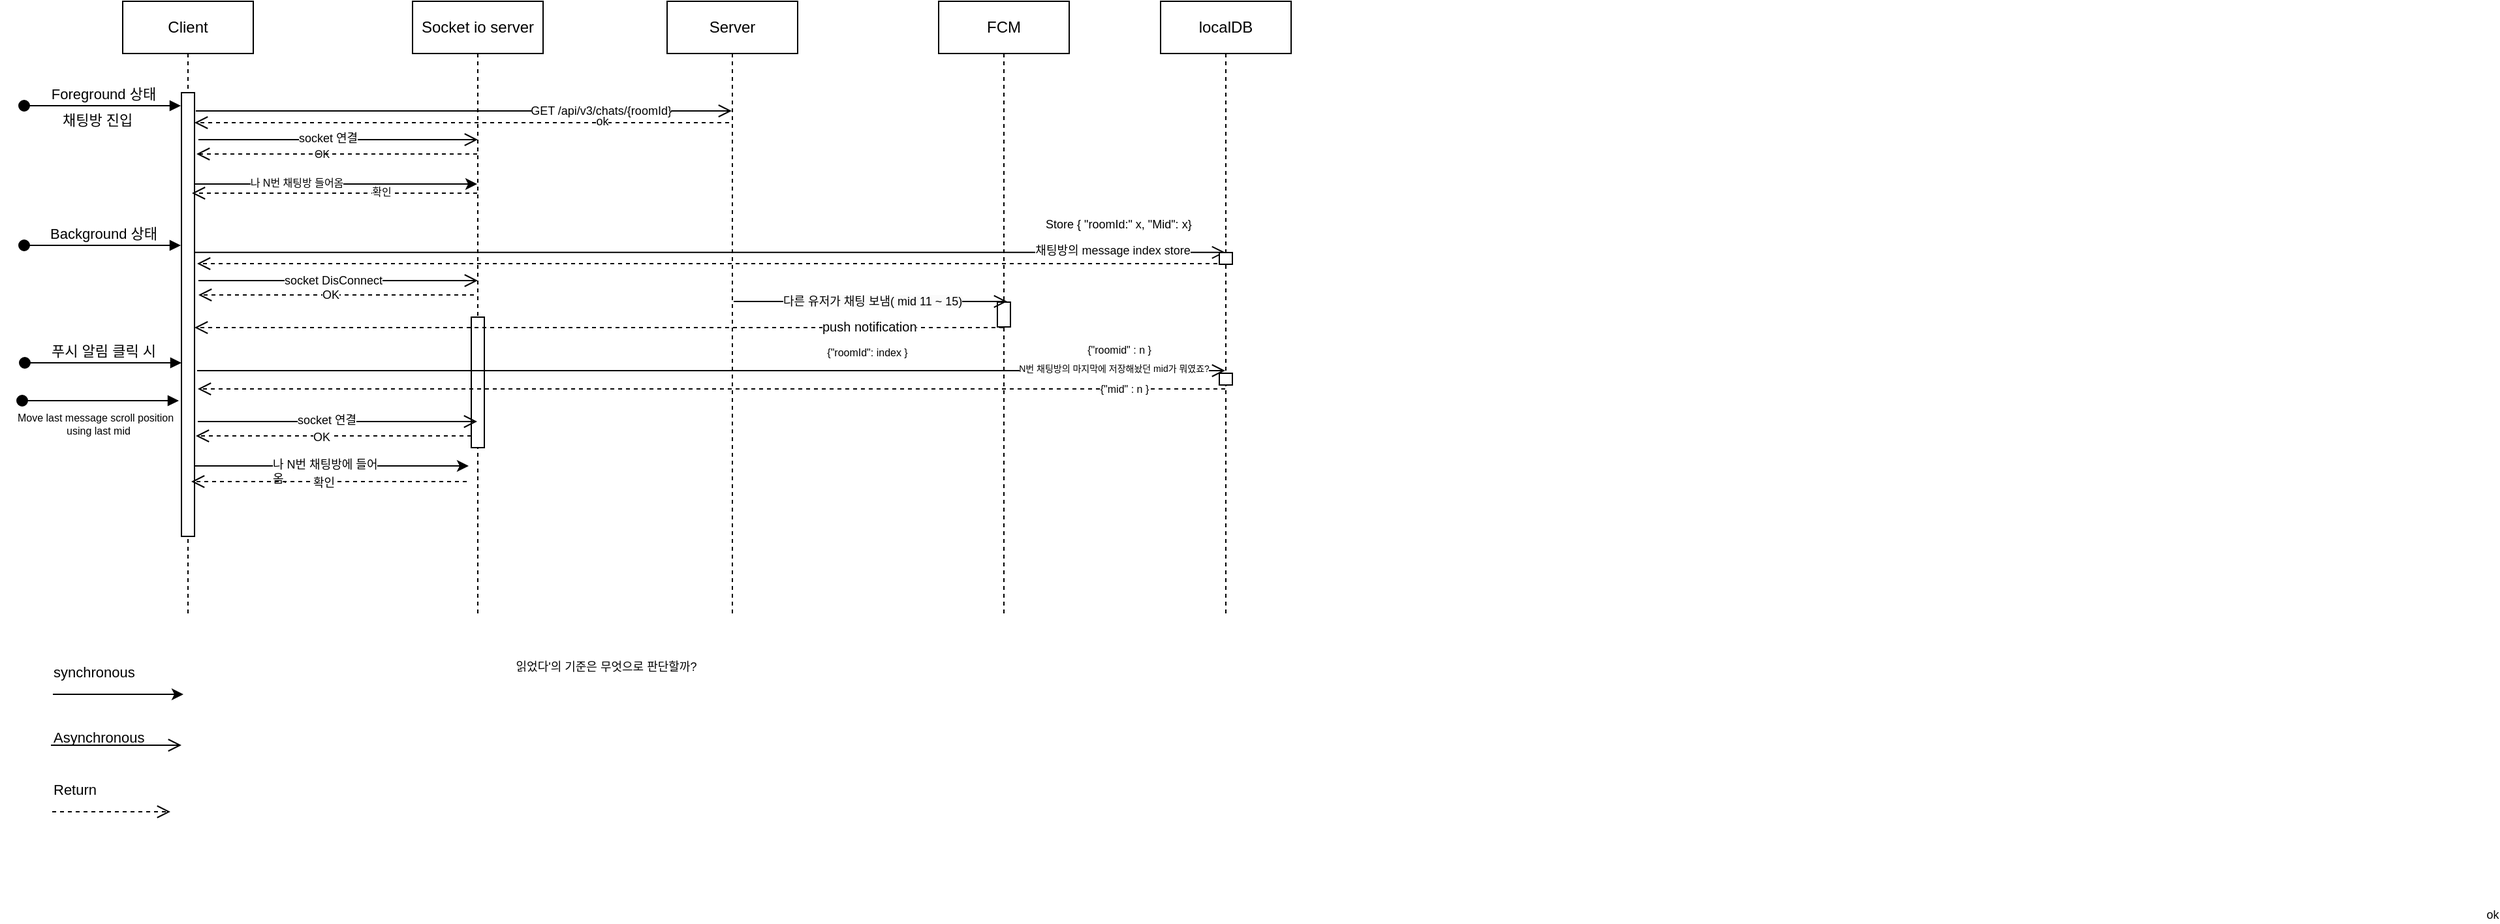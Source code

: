 <mxfile version="24.5.5" type="github">
  <diagram name="Page-1" id="2YBvvXClWsGukQMizWep">
    <mxGraphModel dx="2272" dy="1921" grid="1" gridSize="10" guides="1" tooltips="1" connect="1" arrows="1" fold="1" page="1" pageScale="1" pageWidth="850" pageHeight="1100" math="0" shadow="0">
      <root>
        <mxCell id="0" />
        <mxCell id="1" parent="0" />
        <mxCell id="aM9ryv3xv72pqoxQDRHE-1" value="Client" style="shape=umlLifeline;perimeter=lifelinePerimeter;whiteSpace=wrap;html=1;container=0;dropTarget=0;collapsible=0;recursiveResize=0;outlineConnect=0;portConstraint=eastwest;newEdgeStyle={&quot;edgeStyle&quot;:&quot;elbowEdgeStyle&quot;,&quot;elbow&quot;:&quot;vertical&quot;,&quot;curved&quot;:0,&quot;rounded&quot;:0};" parent="1" vertex="1">
          <mxGeometry x="55" y="-50" width="100" height="470" as="geometry" />
        </mxCell>
        <mxCell id="P_Tx9aTctBvUFHbMiPaI-23" value="" style="html=1;points=[];perimeter=orthogonalPerimeter;outlineConnect=0;targetShapes=umlLifeline;portConstraint=eastwest;newEdgeStyle={&quot;edgeStyle&quot;:&quot;elbowEdgeStyle&quot;,&quot;elbow&quot;:&quot;vertical&quot;,&quot;curved&quot;:0,&quot;rounded&quot;:0};" vertex="1" parent="aM9ryv3xv72pqoxQDRHE-1">
          <mxGeometry x="45" y="70" width="10" height="340" as="geometry" />
        </mxCell>
        <mxCell id="aM9ryv3xv72pqoxQDRHE-5" value="FCM" style="shape=umlLifeline;perimeter=lifelinePerimeter;whiteSpace=wrap;html=1;container=0;dropTarget=0;collapsible=0;recursiveResize=0;outlineConnect=0;portConstraint=eastwest;newEdgeStyle={&quot;edgeStyle&quot;:&quot;elbowEdgeStyle&quot;,&quot;elbow&quot;:&quot;vertical&quot;,&quot;curved&quot;:0,&quot;rounded&quot;:0};" parent="1" vertex="1">
          <mxGeometry x="680" y="-50" width="100" height="470" as="geometry" />
        </mxCell>
        <mxCell id="P_Tx9aTctBvUFHbMiPaI-3" value="" style="html=1;points=[];perimeter=orthogonalPerimeter;outlineConnect=0;targetShapes=umlLifeline;portConstraint=eastwest;newEdgeStyle={&quot;edgeStyle&quot;:&quot;elbowEdgeStyle&quot;,&quot;elbow&quot;:&quot;vertical&quot;,&quot;curved&quot;:0,&quot;rounded&quot;:0};" vertex="1" parent="aM9ryv3xv72pqoxQDRHE-5">
          <mxGeometry x="45" y="230.5" width="10" height="19" as="geometry" />
        </mxCell>
        <mxCell id="P_Tx9aTctBvUFHbMiPaI-1" value="Socket io server" style="shape=umlLifeline;perimeter=lifelinePerimeter;whiteSpace=wrap;html=1;container=0;dropTarget=0;collapsible=0;recursiveResize=0;outlineConnect=0;portConstraint=eastwest;newEdgeStyle={&quot;edgeStyle&quot;:&quot;elbowEdgeStyle&quot;,&quot;elbow&quot;:&quot;vertical&quot;,&quot;curved&quot;:0,&quot;rounded&quot;:0};" vertex="1" parent="1">
          <mxGeometry x="277" y="-50" width="100" height="470" as="geometry" />
        </mxCell>
        <mxCell id="P_Tx9aTctBvUFHbMiPaI-25" value="" style="html=1;points=[];perimeter=orthogonalPerimeter;outlineConnect=0;targetShapes=umlLifeline;portConstraint=eastwest;newEdgeStyle={&quot;edgeStyle&quot;:&quot;elbowEdgeStyle&quot;,&quot;elbow&quot;:&quot;vertical&quot;,&quot;curved&quot;:0,&quot;rounded&quot;:0};" vertex="1" parent="P_Tx9aTctBvUFHbMiPaI-1">
          <mxGeometry x="45" y="242" width="10" height="100" as="geometry" />
        </mxCell>
        <mxCell id="P_Tx9aTctBvUFHbMiPaI-4" value="" style="html=1;verticalAlign=bottom;endArrow=open;dashed=1;endSize=8;edgeStyle=elbowEdgeStyle;elbow=vertical;curved=0;rounded=0;" edge="1" parent="1" source="aM9ryv3xv72pqoxQDRHE-5">
          <mxGeometry relative="1" as="geometry">
            <mxPoint x="110" y="200" as="targetPoint" />
            <Array as="points" />
            <mxPoint x="730" y="200" as="sourcePoint" />
          </mxGeometry>
        </mxCell>
        <mxCell id="P_Tx9aTctBvUFHbMiPaI-10" value="Background 상태" style="html=1;verticalAlign=bottom;startArrow=oval;endArrow=block;startSize=8;edgeStyle=elbowEdgeStyle;elbow=vertical;curved=0;rounded=0;" edge="1" parent="1">
          <mxGeometry x="-0.004" relative="1" as="geometry">
            <mxPoint x="-20.5" y="137" as="sourcePoint" />
            <mxPoint x="99.5" y="137.43" as="targetPoint" />
            <mxPoint as="offset" />
          </mxGeometry>
        </mxCell>
        <mxCell id="P_Tx9aTctBvUFHbMiPaI-14" value="Server" style="shape=umlLifeline;perimeter=lifelinePerimeter;whiteSpace=wrap;html=1;container=0;dropTarget=0;collapsible=0;recursiveResize=0;outlineConnect=0;portConstraint=eastwest;newEdgeStyle={&quot;edgeStyle&quot;:&quot;elbowEdgeStyle&quot;,&quot;elbow&quot;:&quot;vertical&quot;,&quot;curved&quot;:0,&quot;rounded&quot;:0};" vertex="1" parent="1">
          <mxGeometry x="472" y="-50" width="100" height="470" as="geometry" />
        </mxCell>
        <mxCell id="P_Tx9aTctBvUFHbMiPaI-16" value="" style="edgeStyle=none;orthogonalLoop=1;jettySize=auto;html=1;rounded=0;" edge="1" parent="1">
          <mxGeometry width="100" relative="1" as="geometry">
            <mxPoint x="1.5" y="481" as="sourcePoint" />
            <mxPoint x="101.5" y="481" as="targetPoint" />
            <Array as="points" />
          </mxGeometry>
        </mxCell>
        <mxCell id="P_Tx9aTctBvUFHbMiPaI-18" value="" style="endArrow=open;startArrow=none;endFill=0;startFill=0;endSize=8;html=1;verticalAlign=bottom;labelBackgroundColor=none;strokeWidth=1;rounded=0;" edge="1" parent="1">
          <mxGeometry width="160" relative="1" as="geometry">
            <mxPoint x="523" y="180" as="sourcePoint" />
            <mxPoint x="732.5" y="180" as="targetPoint" />
          </mxGeometry>
        </mxCell>
        <mxCell id="P_Tx9aTctBvUFHbMiPaI-22" value="푸시 알림 클릭 시" style="html=1;verticalAlign=bottom;startArrow=oval;endArrow=block;startSize=8;edgeStyle=elbowEdgeStyle;elbow=vertical;curved=0;rounded=0;" edge="1" parent="1">
          <mxGeometry x="-0.004" relative="1" as="geometry">
            <mxPoint x="-20" y="227" as="sourcePoint" />
            <mxPoint x="100" y="227.43" as="targetPoint" />
            <mxPoint as="offset" />
          </mxGeometry>
        </mxCell>
        <mxCell id="P_Tx9aTctBvUFHbMiPaI-24" value="" style="endArrow=open;startArrow=none;endFill=0;startFill=0;endSize=8;html=1;verticalAlign=bottom;labelBackgroundColor=none;strokeWidth=1;rounded=0;" edge="1" parent="1">
          <mxGeometry width="160" relative="1" as="geometry">
            <mxPoint x="112.5" y="272" as="sourcePoint" />
            <mxPoint x="326.5" y="272" as="targetPoint" />
          </mxGeometry>
        </mxCell>
        <mxCell id="P_Tx9aTctBvUFHbMiPaI-26" value="&lt;span style=&quot;caret-color: rgb(0, 0, 0); color: rgb(0, 0, 0); font-family: Helvetica; font-size: 9px; font-style: normal; font-variant-caps: normal; font-weight: 400; letter-spacing: normal; text-align: center; text-indent: 0px; text-transform: none; white-space: nowrap; word-spacing: 0px; -webkit-text-stroke-width: 0px; background-color: rgb(255, 255, 255); text-decoration: none; float: none; display: inline !important;&quot;&gt;socket 연결&lt;/span&gt;" style="text;whiteSpace=wrap;html=1;fontSize=9;" vertex="1" parent="1">
          <mxGeometry x="187" y="259" width="83" height="20" as="geometry" />
        </mxCell>
        <mxCell id="P_Tx9aTctBvUFHbMiPaI-27" value="" style="html=1;verticalAlign=bottom;endArrow=open;dashed=1;endSize=8;edgeStyle=elbowEdgeStyle;elbow=vertical;curved=0;rounded=0;" edge="1" parent="1">
          <mxGeometry relative="1" as="geometry">
            <mxPoint x="111" y="283" as="targetPoint" />
            <Array as="points">
              <mxPoint x="320" y="283" />
            </Array>
            <mxPoint x="322" y="283" as="sourcePoint" />
          </mxGeometry>
        </mxCell>
        <mxCell id="P_Tx9aTctBvUFHbMiPaI-28" value="&lt;div style=&quot;text-align: center;&quot;&gt;&lt;span style=&quot;background-color: rgb(255, 255, 255);&quot;&gt;OK&lt;/span&gt;&lt;/div&gt;" style="text;whiteSpace=wrap;html=1;fontSize=9;" vertex="1" parent="1">
          <mxGeometry x="199" y="272" width="22" height="20" as="geometry" />
        </mxCell>
        <mxCell id="P_Tx9aTctBvUFHbMiPaI-29" value="" style="html=1;verticalAlign=bottom;endArrow=open;dashed=1;endSize=8;edgeStyle=elbowEdgeStyle;elbow=vertical;curved=0;rounded=0;" edge="1" parent="1">
          <mxGeometry relative="1" as="geometry">
            <mxPoint x="91.5" y="571" as="targetPoint" />
            <Array as="points">
              <mxPoint x="89.5" y="571" />
            </Array>
            <mxPoint x="1" y="571" as="sourcePoint" />
          </mxGeometry>
        </mxCell>
        <mxCell id="P_Tx9aTctBvUFHbMiPaI-30" value="" style="edgeStyle=none;orthogonalLoop=1;jettySize=auto;html=1;rounded=0;" edge="1" parent="1">
          <mxGeometry width="100" relative="1" as="geometry">
            <mxPoint x="110" y="306" as="sourcePoint" />
            <mxPoint x="320" y="306" as="targetPoint" />
            <Array as="points" />
          </mxGeometry>
        </mxCell>
        <mxCell id="P_Tx9aTctBvUFHbMiPaI-31" value="&lt;span style=&quot;background-color: rgb(255, 255, 255);&quot;&gt;나 N번 채팅방에 들어옴.&lt;/span&gt;" style="text;whiteSpace=wrap;html=1;fontSize=9;" vertex="1" parent="1">
          <mxGeometry x="168" y="293" width="90" height="22" as="geometry" />
        </mxCell>
        <mxCell id="P_Tx9aTctBvUFHbMiPaI-33" value="" style="html=1;verticalAlign=bottom;endArrow=open;dashed=1;endSize=8;edgeStyle=elbowEdgeStyle;elbow=vertical;curved=0;rounded=0;" edge="1" parent="1">
          <mxGeometry relative="1" as="geometry">
            <mxPoint x="107.5" y="318" as="targetPoint" />
            <Array as="points">
              <mxPoint x="316.5" y="318" />
            </Array>
            <mxPoint x="318.5" y="318" as="sourcePoint" />
          </mxGeometry>
        </mxCell>
        <mxCell id="P_Tx9aTctBvUFHbMiPaI-34" value="&lt;span style=&quot;background-color: rgb(255, 255, 255);&quot;&gt;확인&lt;/span&gt;" style="text;whiteSpace=wrap;html=1;fontSize=9;" vertex="1" parent="1">
          <mxGeometry x="199" y="307" width="90" height="22" as="geometry" />
        </mxCell>
        <mxCell id="P_Tx9aTctBvUFHbMiPaI-35" value="&lt;div style=&quot;text-align: center;&quot;&gt;&lt;span style=&quot;font-size: 11px; background-color: rgb(255, 255, 255);&quot;&gt;Return&lt;/span&gt;&lt;/div&gt;" style="text;whiteSpace=wrap;html=1;" vertex="1" parent="1">
          <mxGeometry y="540" width="83" height="30" as="geometry" />
        </mxCell>
        <mxCell id="P_Tx9aTctBvUFHbMiPaI-36" value="&lt;span style=&quot;font-size: 11px; background-color: rgb(255, 255, 255);&quot;&gt;synchronous&lt;/span&gt;" style="text;whiteSpace=wrap;html=1;" vertex="1" parent="1">
          <mxGeometry y="450" width="83" height="30" as="geometry" />
        </mxCell>
        <mxCell id="P_Tx9aTctBvUFHbMiPaI-37" value="&lt;span style=&quot;font-size: 11px; background-color: rgb(255, 255, 255);&quot;&gt;Asynchronous&lt;/span&gt;" style="text;whiteSpace=wrap;html=1;" vertex="1" parent="1">
          <mxGeometry y="500" width="83" height="30" as="geometry" />
        </mxCell>
        <mxCell id="P_Tx9aTctBvUFHbMiPaI-38" value="" style="endArrow=open;startArrow=none;endFill=0;startFill=0;endSize=8;html=1;verticalAlign=bottom;labelBackgroundColor=none;strokeWidth=1;rounded=0;" edge="1" parent="1">
          <mxGeometry width="160" relative="1" as="geometry">
            <mxPoint y="520" as="sourcePoint" />
            <mxPoint x="100" y="520" as="targetPoint" />
          </mxGeometry>
        </mxCell>
        <mxCell id="P_Tx9aTctBvUFHbMiPaI-39" style="edgeStyle=orthogonalEdgeStyle;rounded=0;orthogonalLoop=1;jettySize=auto;html=1;exitX=0.5;exitY=1;exitDx=0;exitDy=0;" edge="1" parent="1" source="P_Tx9aTctBvUFHbMiPaI-21" target="P_Tx9aTctBvUFHbMiPaI-21">
          <mxGeometry relative="1" as="geometry" />
        </mxCell>
        <mxCell id="P_Tx9aTctBvUFHbMiPaI-41" value="&lt;span style=&quot;caret-color: rgb(0, 0, 0); color: rgb(0, 0, 0); font-family: Helvetica; font-size: 9px; font-style: normal; font-variant-caps: normal; font-weight: 400; letter-spacing: normal; orphans: auto; text-align: center; text-indent: 0px; text-transform: none; white-space: nowrap; widows: auto; word-spacing: 0px; -webkit-text-stroke-width: 0px; background-color: rgb(251, 251, 251); text-decoration: none; display: inline !important; float: none;&quot;&gt;다른 유저가 채팅 보냄( mid 11 ~ 15)&lt;/span&gt;" style="text;whiteSpace=wrap;html=1;" vertex="1" parent="1">
          <mxGeometry x="559" y="165" width="170" height="30" as="geometry" />
        </mxCell>
        <mxCell id="P_Tx9aTctBvUFHbMiPaI-21" value="&lt;span style=&quot;caret-color: rgb(0, 0, 0); color: rgb(0, 0, 0); font-family: Helvetica; font-style: normal; font-variant-caps: normal; font-weight: 400; letter-spacing: normal; text-align: center; text-indent: 0px; text-transform: none; white-space: nowrap; word-spacing: 0px; -webkit-text-stroke-width: 0px; background-color: rgb(255, 255, 255); text-decoration: none; float: none; display: inline !important;&quot;&gt;&lt;font style=&quot;font-size: 10px;&quot;&gt;push notification&lt;/font&gt;&lt;/span&gt;" style="text;whiteSpace=wrap;html=1;" vertex="1" parent="1">
          <mxGeometry x="589" y="185" width="83" height="27" as="geometry" />
        </mxCell>
        <mxCell id="P_Tx9aTctBvUFHbMiPaI-43" value="" style="endArrow=open;startArrow=none;endFill=0;startFill=0;endSize=8;html=1;verticalAlign=bottom;labelBackgroundColor=none;strokeWidth=1;rounded=0;" edge="1" parent="1" target="P_Tx9aTctBvUFHbMiPaI-90">
          <mxGeometry width="160" relative="1" as="geometry">
            <mxPoint x="112" y="233" as="sourcePoint" />
            <mxPoint x="212" y="233" as="targetPoint" />
          </mxGeometry>
        </mxCell>
        <mxCell id="P_Tx9aTctBvUFHbMiPaI-47" value="&lt;span style=&quot;caret-color: rgba(0, 0, 0, 0); color: rgba(0, 0, 0, 0); font-family: monospace; font-size: 0px; text-align: start; background-color: rgb(251, 251, 251);&quot;&gt;%3CmxGraphModel%3E%3Croot%3E%3CmxCell%20id%3D%220%22%2F%3E%3CmxCell%20id%3D%221%22%20parent%3D%220%22%2F%3E%3CmxCell%20id%3D%222%22%20value%3D%22mid%2011%EB%B2%88%EB%B6%80%ED%84%B0%20%EC%B1%84%ED%8C%85%EB%B0%A9%20%EB%82%B4%EC%97%AD%20%ED%95%84%EC%9A%94%ED%95%B4%EC%9A%94%22%20style%3D%22text%3Bhtml%3D1%3Balign%3Dcenter%3BverticalAlign%3Dmiddle%3Bresizable%3D0%3Bpoints%3D%5B%5D%3Bautosize%3D1%3BstrokeColor%3Dnone%3BfillColor%3Dnone%3BfontSize%3D9%3B%22%20vertex%3D%221%22%20parent%3D%221%22%3E%3CmxGeometry%20x%3D%22347%22%20y%3D%22222%22%20width%3D%22150%22%20height%3D%2220%22%20as%3D%22geometry%22%2F%3E%3C%2FmxCell%3E%3C%2Froot%3E%3C%2FmxGraphModel%3E&lt;/span&gt;&lt;span style=&quot;caret-color: rgba(0, 0, 0, 0); color: rgba(0, 0, 0, 0); font-family: monospace; font-size: 0px; text-align: start; background-color: rgb(251, 251, 251);&quot;&gt;%3CmxGraphModel%3E%3Croot%3E%3CmxCell%20id%3D%220%22%2F%3E%3CmxCell%20id%3D%221%22%20parent%3D%220%22%2F%3E%3CmxCell%20id%3D%222%22%20value%3D%22mid%2011%EB%B2%88%EB%B6%80%ED%84%B0%20%EC%B1%84%ED%8C%85%EB%B0%A9%20%EB%82%B4%EC%97%AD%20%ED%95%84%EC%9A%94%ED%95%B4%EC%9A%94%22%20style%3D%22text%3Bhtml%3D1%3Balign%3Dcenter%3BverticalAlign%3Dmiddle%3Bresizable%3D0%3Bpoints%3D%5B%5D%3Bautosize%3D1%3BstrokeColor%3Dnone%3BfillColor%3Dnone%3BfontSize%3D9%3B%22%20vertex%3D%221%22%20parent%3D%221%22%3E%3CmxGeometry%20x%3D%22347%22%20y%3D%22222%22%20width%3D%22150%22%20height%3D%2220%22%20as%3D%22geometry%22%2F%3E%3C%2FmxCell%3E%3C%2Froot%3E%3C%2FmxGraphModel%3E&lt;/span&gt;" style="edgeLabel;html=1;align=center;verticalAlign=middle;resizable=0;points=[];" vertex="1" connectable="0" parent="P_Tx9aTctBvUFHbMiPaI-43">
          <mxGeometry x="0.543" y="1" relative="1" as="geometry">
            <mxPoint as="offset" />
          </mxGeometry>
        </mxCell>
        <mxCell id="P_Tx9aTctBvUFHbMiPaI-48" value="N번 채팅방의 마지막에 저장해놨던 mid가 뭐였죠?" style="edgeLabel;html=1;align=center;verticalAlign=middle;resizable=0;points=[];fontSize=7;" vertex="1" connectable="0" parent="P_Tx9aTctBvUFHbMiPaI-43">
          <mxGeometry x="0.551" relative="1" as="geometry">
            <mxPoint x="91" y="-1" as="offset" />
          </mxGeometry>
        </mxCell>
        <mxCell id="P_Tx9aTctBvUFHbMiPaI-44" value="" style="html=1;verticalAlign=bottom;endArrow=open;dashed=1;endSize=8;edgeStyle=elbowEdgeStyle;elbow=vertical;curved=0;rounded=0;" edge="1" parent="1" source="P_Tx9aTctBvUFHbMiPaI-90">
          <mxGeometry relative="1" as="geometry">
            <mxPoint x="112.5" y="247" as="targetPoint" />
            <Array as="points">
              <mxPoint x="201" y="247" />
            </Array>
            <mxPoint x="203" y="247" as="sourcePoint" />
          </mxGeometry>
        </mxCell>
        <mxCell id="P_Tx9aTctBvUFHbMiPaI-51" value="{&quot;mid&quot; : n }" style="edgeLabel;html=1;align=center;verticalAlign=middle;resizable=0;points=[];fontSize=8;" vertex="1" connectable="0" parent="P_Tx9aTctBvUFHbMiPaI-44">
          <mxGeometry x="-0.525" relative="1" as="geometry">
            <mxPoint x="109" as="offset" />
          </mxGeometry>
        </mxCell>
        <mxCell id="P_Tx9aTctBvUFHbMiPaI-93" value="{&quot;roomid&quot; : n }" style="edgeLabel;html=1;align=center;verticalAlign=middle;resizable=0;points=[];fontSize=8;" vertex="1" connectable="0" parent="P_Tx9aTctBvUFHbMiPaI-44">
          <mxGeometry x="-0.525" relative="1" as="geometry">
            <mxPoint x="105" y="-30" as="offset" />
          </mxGeometry>
        </mxCell>
        <mxCell id="P_Tx9aTctBvUFHbMiPaI-53" value="" style="endArrow=open;startArrow=none;endFill=0;startFill=0;endSize=8;html=1;verticalAlign=bottom;labelBackgroundColor=none;strokeWidth=1;rounded=0;" edge="1" parent="1">
          <mxGeometry width="160" relative="1" as="geometry">
            <mxPoint x="113" y="164" as="sourcePoint" />
            <mxPoint x="327" y="164" as="targetPoint" />
          </mxGeometry>
        </mxCell>
        <mxCell id="P_Tx9aTctBvUFHbMiPaI-55" value="&lt;span style=&quot;font-size: 9px;&quot;&gt;socket DisConnect&lt;/span&gt;" style="edgeLabel;html=1;align=center;verticalAlign=middle;resizable=0;points=[];" vertex="1" connectable="0" parent="P_Tx9aTctBvUFHbMiPaI-53">
          <mxGeometry x="-0.044" y="1" relative="1" as="geometry">
            <mxPoint as="offset" />
          </mxGeometry>
        </mxCell>
        <mxCell id="P_Tx9aTctBvUFHbMiPaI-56" value="" style="html=1;verticalAlign=bottom;endArrow=open;dashed=1;endSize=8;edgeStyle=elbowEdgeStyle;elbow=vertical;curved=0;rounded=0;" edge="1" parent="1">
          <mxGeometry relative="1" as="geometry">
            <mxPoint x="113" y="175" as="targetPoint" />
            <Array as="points">
              <mxPoint x="322" y="175" />
            </Array>
            <mxPoint x="324" y="175" as="sourcePoint" />
          </mxGeometry>
        </mxCell>
        <mxCell id="P_Tx9aTctBvUFHbMiPaI-57" value="&lt;font style=&quot;font-size: 9px;&quot;&gt;OK&lt;/font&gt;" style="edgeLabel;html=1;align=center;verticalAlign=middle;resizable=0;points=[];" vertex="1" connectable="0" parent="P_Tx9aTctBvUFHbMiPaI-56">
          <mxGeometry x="0.02" y="1" relative="1" as="geometry">
            <mxPoint x="-3" y="-2" as="offset" />
          </mxGeometry>
        </mxCell>
        <mxCell id="P_Tx9aTctBvUFHbMiPaI-58" value="Foreground 상태" style="html=1;verticalAlign=bottom;startArrow=oval;endArrow=block;startSize=8;edgeStyle=elbowEdgeStyle;elbow=vertical;curved=0;rounded=0;" edge="1" parent="1">
          <mxGeometry x="-0.004" relative="1" as="geometry">
            <mxPoint x="-20.5" y="30" as="sourcePoint" />
            <mxPoint x="99.5" y="30.43" as="targetPoint" />
            <mxPoint as="offset" />
          </mxGeometry>
        </mxCell>
        <mxCell id="P_Tx9aTctBvUFHbMiPaI-59" value="" style="endArrow=open;startArrow=none;endFill=0;startFill=0;endSize=8;html=1;verticalAlign=bottom;labelBackgroundColor=none;strokeWidth=1;rounded=0;" edge="1" parent="1">
          <mxGeometry width="160" relative="1" as="geometry">
            <mxPoint x="111" y="34" as="sourcePoint" />
            <mxPoint x="521.5" y="34" as="targetPoint" />
          </mxGeometry>
        </mxCell>
        <mxCell id="P_Tx9aTctBvUFHbMiPaI-60" value="&lt;span style=&quot;font-size: 9px;&quot;&gt;GET /api/v3/chats/{roomId}&lt;/span&gt;" style="edgeLabel;html=1;align=center;verticalAlign=middle;resizable=0;points=[];" vertex="1" connectable="0" parent="P_Tx9aTctBvUFHbMiPaI-59">
          <mxGeometry x="-0.044" y="1" relative="1" as="geometry">
            <mxPoint x="114" as="offset" />
          </mxGeometry>
        </mxCell>
        <mxCell id="P_Tx9aTctBvUFHbMiPaI-61" value="" style="html=1;verticalAlign=bottom;endArrow=open;dashed=1;endSize=8;edgeStyle=elbowEdgeStyle;elbow=vertical;curved=0;rounded=0;" edge="1" parent="1">
          <mxGeometry relative="1" as="geometry">
            <mxPoint x="110" y="43" as="targetPoint" />
            <Array as="points">
              <mxPoint x="198.5" y="43" />
            </Array>
            <mxPoint x="519.5" y="43" as="sourcePoint" />
          </mxGeometry>
        </mxCell>
        <mxCell id="P_Tx9aTctBvUFHbMiPaI-62" value="ok" style="edgeLabel;html=1;align=center;verticalAlign=middle;resizable=0;points=[];fontSize=9;" vertex="1" connectable="0" parent="P_Tx9aTctBvUFHbMiPaI-61">
          <mxGeometry x="-0.525" relative="1" as="geometry">
            <mxPoint y="-1" as="offset" />
          </mxGeometry>
        </mxCell>
        <mxCell id="P_Tx9aTctBvUFHbMiPaI-63" value="읽었다&#39;의 기준은 무엇으로 판단할까?" style="text;html=1;align=center;verticalAlign=middle;resizable=0;points=[];autosize=1;strokeColor=none;fillColor=none;fontSize=9;" vertex="1" parent="1">
          <mxGeometry x="350" y="450" width="150" height="20" as="geometry" />
        </mxCell>
        <mxCell id="P_Tx9aTctBvUFHbMiPaI-66" value="&lt;div style=&quot;text-align: center;&quot;&gt;&lt;span style=&quot;font-size: 11px; text-wrap: nowrap; background-color: rgb(255, 255, 255);&quot;&gt;채팅방 진입&lt;/span&gt;&lt;/div&gt;" style="text;whiteSpace=wrap;html=1;" vertex="1" parent="1">
          <mxGeometry x="7" y="27" width="110" height="40" as="geometry" />
        </mxCell>
        <mxCell id="P_Tx9aTctBvUFHbMiPaI-67" value="" style="endArrow=open;startArrow=none;endFill=0;startFill=0;endSize=8;html=1;verticalAlign=bottom;labelBackgroundColor=none;strokeWidth=1;rounded=0;" edge="1" parent="1" target="P_Tx9aTctBvUFHbMiPaI-90">
          <mxGeometry width="160" relative="1" as="geometry">
            <mxPoint x="110" y="142.43" as="sourcePoint" />
            <mxPoint x="520.5" y="142.43" as="targetPoint" />
          </mxGeometry>
        </mxCell>
        <mxCell id="P_Tx9aTctBvUFHbMiPaI-68" value="&lt;span style=&quot;font-size: 9px;&quot;&gt;채팅방의 message index store&lt;/span&gt;" style="edgeLabel;html=1;align=center;verticalAlign=middle;resizable=0;points=[];" vertex="1" connectable="0" parent="P_Tx9aTctBvUFHbMiPaI-67">
          <mxGeometry x="-0.044" y="1" relative="1" as="geometry">
            <mxPoint x="325" y="-2" as="offset" />
          </mxGeometry>
        </mxCell>
        <mxCell id="P_Tx9aTctBvUFHbMiPaI-70" value="" style="html=1;verticalAlign=bottom;endArrow=open;dashed=1;endSize=8;edgeStyle=elbowEdgeStyle;elbow=vertical;curved=0;rounded=0;" edge="1" parent="1" source="P_Tx9aTctBvUFHbMiPaI-90">
          <mxGeometry relative="1" as="geometry">
            <mxPoint x="112" y="151" as="targetPoint" />
            <Array as="points">
              <mxPoint x="200.5" y="151" />
            </Array>
            <mxPoint x="521.5" y="151" as="sourcePoint" />
          </mxGeometry>
        </mxCell>
        <mxCell id="P_Tx9aTctBvUFHbMiPaI-71" value="ok" style="edgeLabel;html=1;align=center;verticalAlign=middle;resizable=0;points=[];fontSize=9;" vertex="1" connectable="0" parent="P_Tx9aTctBvUFHbMiPaI-70">
          <mxGeometry x="-0.525" relative="1" as="geometry">
            <mxPoint x="1157" y="499" as="offset" />
          </mxGeometry>
        </mxCell>
        <mxCell id="P_Tx9aTctBvUFHbMiPaI-75" value="Move last message scroll position &amp;nbsp;&lt;div style=&quot;font-size: 8px;&quot;&gt;using last mid&lt;/div&gt;" style="text;html=1;align=center;verticalAlign=middle;resizable=0;points=[];autosize=1;strokeColor=none;fillColor=none;fontSize=8;" vertex="1" parent="1">
          <mxGeometry x="-39" y="259" width="150" height="30" as="geometry" />
        </mxCell>
        <mxCell id="P_Tx9aTctBvUFHbMiPaI-76" value="" style="html=1;verticalAlign=bottom;startArrow=oval;endArrow=block;startSize=8;edgeStyle=elbowEdgeStyle;elbow=vertical;curved=0;rounded=0;" edge="1" parent="1">
          <mxGeometry x="-0.004" relative="1" as="geometry">
            <mxPoint x="-22" y="256" as="sourcePoint" />
            <mxPoint x="98" y="256.43" as="targetPoint" />
            <mxPoint as="offset" />
          </mxGeometry>
        </mxCell>
        <mxCell id="P_Tx9aTctBvUFHbMiPaI-77" value="" style="endArrow=open;startArrow=none;endFill=0;startFill=0;endSize=8;html=1;verticalAlign=bottom;labelBackgroundColor=none;strokeWidth=1;rounded=0;" edge="1" parent="1">
          <mxGeometry width="160" relative="1" as="geometry">
            <mxPoint x="113" y="56" as="sourcePoint" />
            <mxPoint x="327" y="56" as="targetPoint" />
          </mxGeometry>
        </mxCell>
        <mxCell id="P_Tx9aTctBvUFHbMiPaI-78" value="&lt;span style=&quot;caret-color: rgb(0, 0, 0); color: rgb(0, 0, 0); font-family: Helvetica; font-size: 9px; font-style: normal; font-variant-caps: normal; font-weight: 400; letter-spacing: normal; text-align: center; text-indent: 0px; text-transform: none; white-space: nowrap; word-spacing: 0px; -webkit-text-stroke-width: 0px; background-color: rgb(255, 255, 255); text-decoration: none; float: none; display: inline !important;&quot;&gt;socket 연결&lt;/span&gt;" style="text;whiteSpace=wrap;html=1;fontSize=9;" vertex="1" parent="1">
          <mxGeometry x="187.5" y="43" width="83" height="20" as="geometry" />
        </mxCell>
        <mxCell id="P_Tx9aTctBvUFHbMiPaI-79" value="&lt;div style=&quot;text-align: center; font-size: 8px;&quot;&gt;&lt;span style=&quot;background-color: rgb(255, 255, 255); font-size: 8px;&quot;&gt;OK&lt;/span&gt;&lt;/div&gt;" style="text;whiteSpace=wrap;html=1;fontSize=8;" vertex="1" parent="1">
          <mxGeometry x="199.5" y="56" width="22" height="20" as="geometry" />
        </mxCell>
        <mxCell id="P_Tx9aTctBvUFHbMiPaI-80" value="" style="html=1;verticalAlign=bottom;endArrow=open;dashed=1;endSize=8;edgeStyle=elbowEdgeStyle;elbow=vertical;curved=0;rounded=0;" edge="1" parent="1" source="P_Tx9aTctBvUFHbMiPaI-1">
          <mxGeometry relative="1" as="geometry">
            <mxPoint x="111.5" y="67" as="targetPoint" />
            <Array as="points">
              <mxPoint x="320.5" y="67" />
            </Array>
            <mxPoint x="322.5" y="67" as="sourcePoint" />
          </mxGeometry>
        </mxCell>
        <mxCell id="P_Tx9aTctBvUFHbMiPaI-82" value="" style="edgeStyle=none;orthogonalLoop=1;jettySize=auto;html=1;rounded=0;" edge="1" parent="1" target="P_Tx9aTctBvUFHbMiPaI-1">
          <mxGeometry width="100" relative="1" as="geometry">
            <mxPoint x="110.5" y="90" as="sourcePoint" />
            <mxPoint x="320.5" y="90" as="targetPoint" />
            <Array as="points" />
          </mxGeometry>
        </mxCell>
        <mxCell id="P_Tx9aTctBvUFHbMiPaI-87" value="나 N번 채팅방 들어옴" style="edgeLabel;html=1;align=center;verticalAlign=middle;resizable=0;points=[];fontSize=8;" vertex="1" connectable="0" parent="P_Tx9aTctBvUFHbMiPaI-82">
          <mxGeometry x="0.216" y="1" relative="1" as="geometry">
            <mxPoint x="-54" as="offset" />
          </mxGeometry>
        </mxCell>
        <mxCell id="P_Tx9aTctBvUFHbMiPaI-83" value="" style="html=1;verticalAlign=bottom;endArrow=open;dashed=1;endSize=8;edgeStyle=elbowEdgeStyle;elbow=vertical;curved=0;rounded=0;" edge="1" parent="1">
          <mxGeometry relative="1" as="geometry">
            <mxPoint x="108" y="97" as="targetPoint" />
            <Array as="points">
              <mxPoint x="317" y="97" />
            </Array>
            <mxPoint x="326.5" y="97" as="sourcePoint" />
          </mxGeometry>
        </mxCell>
        <mxCell id="P_Tx9aTctBvUFHbMiPaI-86" value="확인" style="edgeLabel;html=1;align=center;verticalAlign=middle;resizable=0;points=[];fontSize=8;" vertex="1" connectable="0" parent="P_Tx9aTctBvUFHbMiPaI-83">
          <mxGeometry x="0.141" y="-1" relative="1" as="geometry">
            <mxPoint x="51" as="offset" />
          </mxGeometry>
        </mxCell>
        <mxCell id="P_Tx9aTctBvUFHbMiPaI-88" value="Store { &quot;roomId:&quot; x, &quot;Mid&quot;: x}" style="text;whiteSpace=wrap;html=1;fontSize=9;" vertex="1" parent="1">
          <mxGeometry x="760" y="109" width="120" height="22" as="geometry" />
        </mxCell>
        <mxCell id="P_Tx9aTctBvUFHbMiPaI-89" value="{&quot;roomId&quot;: index }" style="text;html=1;align=center;verticalAlign=middle;resizable=0;points=[];autosize=1;strokeColor=none;fillColor=none;fontSize=8;" vertex="1" parent="1">
          <mxGeometry x="580" y="209" width="90" height="20" as="geometry" />
        </mxCell>
        <mxCell id="P_Tx9aTctBvUFHbMiPaI-90" value="localDB" style="shape=umlLifeline;perimeter=lifelinePerimeter;whiteSpace=wrap;html=1;container=0;dropTarget=0;collapsible=0;recursiveResize=0;outlineConnect=0;portConstraint=eastwest;newEdgeStyle={&quot;edgeStyle&quot;:&quot;elbowEdgeStyle&quot;,&quot;elbow&quot;:&quot;vertical&quot;,&quot;curved&quot;:0,&quot;rounded&quot;:0};" vertex="1" parent="1">
          <mxGeometry x="850" y="-50" width="100" height="471" as="geometry" />
        </mxCell>
        <mxCell id="P_Tx9aTctBvUFHbMiPaI-91" value="" style="html=1;points=[];perimeter=orthogonalPerimeter;outlineConnect=0;targetShapes=umlLifeline;portConstraint=eastwest;newEdgeStyle={&quot;edgeStyle&quot;:&quot;elbowEdgeStyle&quot;,&quot;elbow&quot;:&quot;vertical&quot;,&quot;curved&quot;:0,&quot;rounded&quot;:0};" vertex="1" parent="P_Tx9aTctBvUFHbMiPaI-90">
          <mxGeometry x="45" y="192.5" width="10" height="9" as="geometry" />
        </mxCell>
        <mxCell id="P_Tx9aTctBvUFHbMiPaI-92" value="" style="html=1;points=[];perimeter=orthogonalPerimeter;outlineConnect=0;targetShapes=umlLifeline;portConstraint=eastwest;newEdgeStyle={&quot;edgeStyle&quot;:&quot;elbowEdgeStyle&quot;,&quot;elbow&quot;:&quot;vertical&quot;,&quot;curved&quot;:0,&quot;rounded&quot;:0};" vertex="1" parent="P_Tx9aTctBvUFHbMiPaI-90">
          <mxGeometry x="45" y="285" width="10" height="9" as="geometry" />
        </mxCell>
      </root>
    </mxGraphModel>
  </diagram>
</mxfile>

